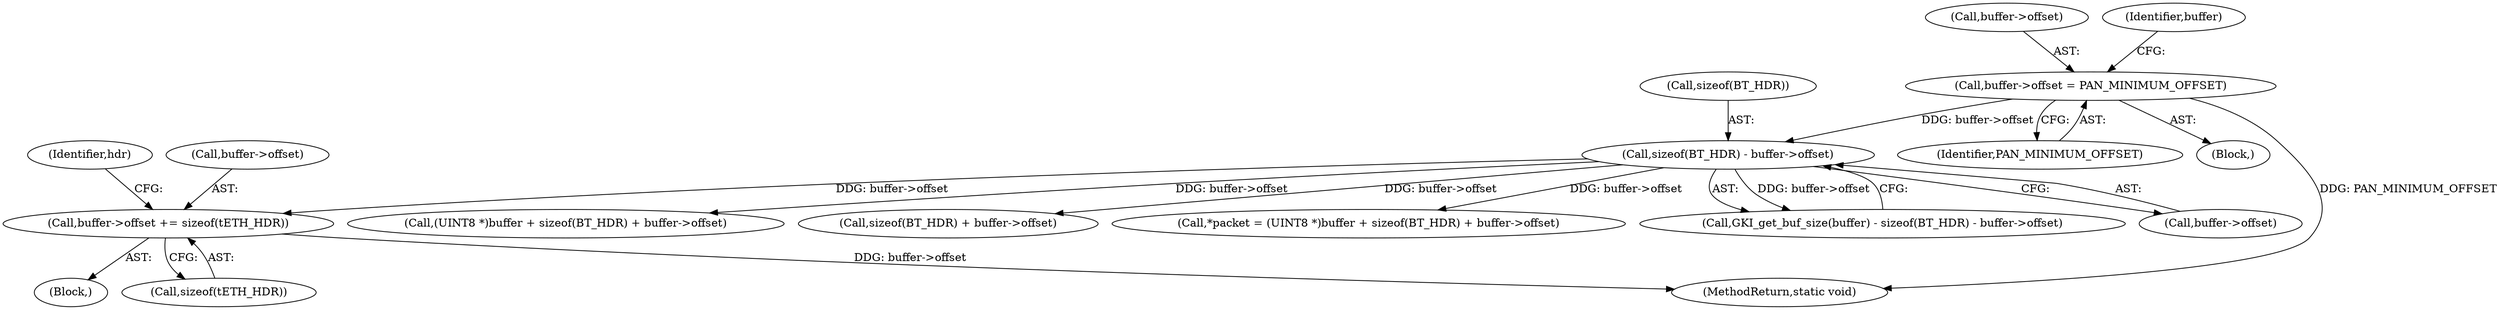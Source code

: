 digraph "0_Android_472271b153c5dc53c28beac55480a8d8434b2d5c_24@API" {
"1000290" [label="(Call,buffer->offset += sizeof(tETH_HDR))"];
"1000165" [label="(Call,sizeof(BT_HDR) - buffer->offset)"];
"1000153" [label="(Call,buffer->offset = PAN_MINIMUM_OFFSET)"];
"1000300" [label="(Identifier,hdr)"];
"1000359" [label="(MethodReturn,static void)"];
"1000157" [label="(Identifier,PAN_MINIMUM_OFFSET)"];
"1000154" [label="(Call,buffer->offset)"];
"1000294" [label="(Call,sizeof(tETH_HDR))"];
"1000162" [label="(Call,GKI_get_buf_size(buffer) - sizeof(BT_HDR) - buffer->offset)"];
"1000276" [label="(Block,)"];
"1000166" [label="(Call,sizeof(BT_HDR))"];
"1000153" [label="(Call,buffer->offset = PAN_MINIMUM_OFFSET)"];
"1000291" [label="(Call,buffer->offset)"];
"1000168" [label="(Call,buffer->offset)"];
"1000174" [label="(Call,(UINT8 *)buffer + sizeof(BT_HDR) + buffer->offset)"];
"1000178" [label="(Call,sizeof(BT_HDR) + buffer->offset)"];
"1000160" [label="(Identifier,buffer)"];
"1000172" [label="(Call,*packet = (UINT8 *)buffer + sizeof(BT_HDR) + buffer->offset)"];
"1000165" [label="(Call,sizeof(BT_HDR) - buffer->offset)"];
"1000137" [label="(Block,)"];
"1000290" [label="(Call,buffer->offset += sizeof(tETH_HDR))"];
"1000290" -> "1000276"  [label="AST: "];
"1000290" -> "1000294"  [label="CFG: "];
"1000291" -> "1000290"  [label="AST: "];
"1000294" -> "1000290"  [label="AST: "];
"1000300" -> "1000290"  [label="CFG: "];
"1000290" -> "1000359"  [label="DDG: buffer->offset"];
"1000165" -> "1000290"  [label="DDG: buffer->offset"];
"1000165" -> "1000162"  [label="AST: "];
"1000165" -> "1000168"  [label="CFG: "];
"1000166" -> "1000165"  [label="AST: "];
"1000168" -> "1000165"  [label="AST: "];
"1000162" -> "1000165"  [label="CFG: "];
"1000165" -> "1000162"  [label="DDG: buffer->offset"];
"1000153" -> "1000165"  [label="DDG: buffer->offset"];
"1000165" -> "1000172"  [label="DDG: buffer->offset"];
"1000165" -> "1000174"  [label="DDG: buffer->offset"];
"1000165" -> "1000178"  [label="DDG: buffer->offset"];
"1000153" -> "1000137"  [label="AST: "];
"1000153" -> "1000157"  [label="CFG: "];
"1000154" -> "1000153"  [label="AST: "];
"1000157" -> "1000153"  [label="AST: "];
"1000160" -> "1000153"  [label="CFG: "];
"1000153" -> "1000359"  [label="DDG: PAN_MINIMUM_OFFSET"];
}
